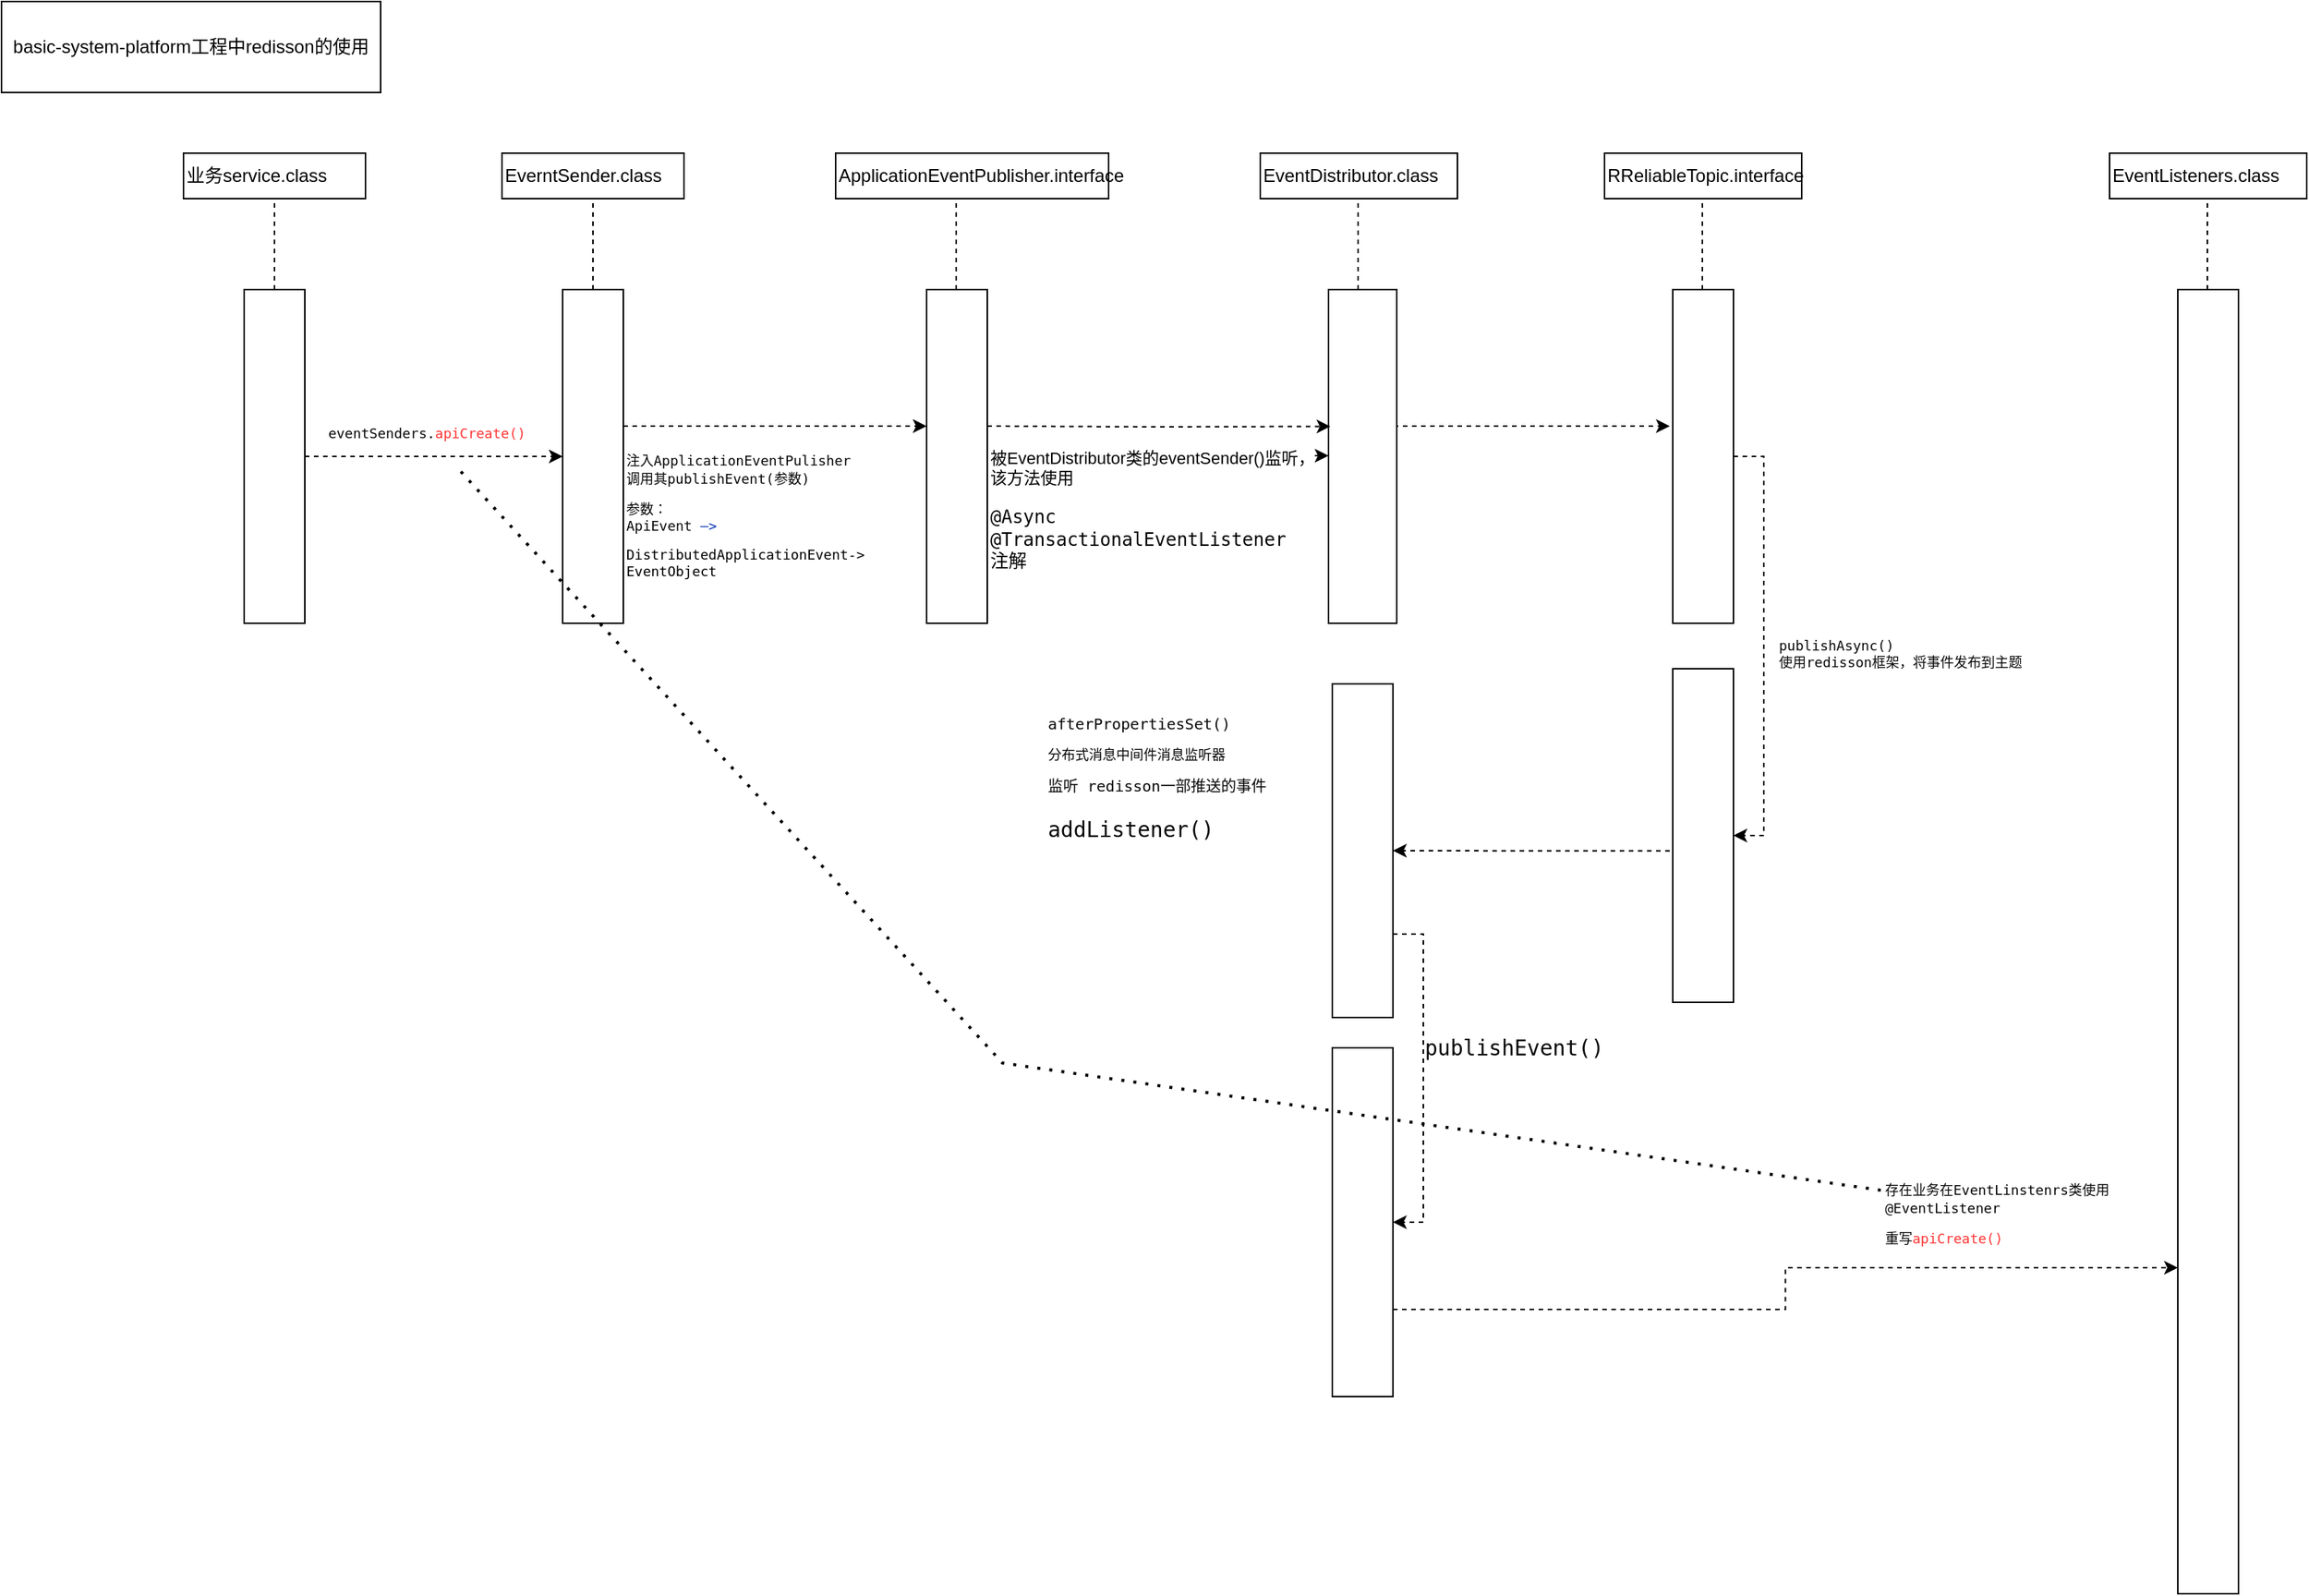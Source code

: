 <mxfile version="20.8.5" type="github">
  <diagram id="lzR9WTqNMokMjlMZCket" name="第 1 页">
    <mxGraphModel dx="1702" dy="458" grid="1" gridSize="10" guides="1" tooltips="1" connect="1" arrows="1" fold="1" page="1" pageScale="1" pageWidth="827" pageHeight="1169" math="0" shadow="0">
      <root>
        <mxCell id="0" />
        <mxCell id="1" parent="0" />
        <mxCell id="b4XzP5kvtJkdpVzACAJ3-1" value="basic-system-platform工程中redisson的使用" style="rounded=0;whiteSpace=wrap;html=1;" parent="1" vertex="1">
          <mxGeometry x="-230" width="250" height="60" as="geometry" />
        </mxCell>
        <mxCell id="b4XzP5kvtJkdpVzACAJ3-2" value="EverntSender.class" style="rounded=0;whiteSpace=wrap;html=1;align=left;" parent="1" vertex="1">
          <mxGeometry x="100" y="100" width="120" height="30" as="geometry" />
        </mxCell>
        <mxCell id="K12D8q6yLpKOAg62nF1a-1" value="ApplicationEventPublisher.interface" style="rounded=0;whiteSpace=wrap;html=1;align=left;" parent="1" vertex="1">
          <mxGeometry x="320" y="100" width="180" height="30" as="geometry" />
        </mxCell>
        <mxCell id="K12D8q6yLpKOAg62nF1a-2" value="&lt;pre style=&quot;background-color:#ffffff;color:#080808;font-family:&#39;JetBrains Mono&#39;,monospace;font-size:13.5pt;&quot;&gt;&lt;br&gt;&lt;/pre&gt;" style="rounded=0;whiteSpace=wrap;html=1;" parent="1" vertex="1">
          <mxGeometry x="140" y="190" width="40" height="220" as="geometry" />
        </mxCell>
        <mxCell id="K12D8q6yLpKOAg62nF1a-3" value="" style="endArrow=none;dashed=1;html=1;rounded=0;entryX=0.5;entryY=1;entryDx=0;entryDy=0;" parent="1" source="K12D8q6yLpKOAg62nF1a-2" target="b4XzP5kvtJkdpVzACAJ3-2" edge="1">
          <mxGeometry width="50" height="50" relative="1" as="geometry">
            <mxPoint x="390" y="300" as="sourcePoint" />
            <mxPoint x="440" y="250" as="targetPoint" />
          </mxGeometry>
        </mxCell>
        <mxCell id="K12D8q6yLpKOAg62nF1a-5" value="" style="rounded=0;whiteSpace=wrap;html=1;" parent="1" vertex="1">
          <mxGeometry x="380" y="190" width="40" height="220" as="geometry" />
        </mxCell>
        <mxCell id="K12D8q6yLpKOAg62nF1a-8" value="" style="endArrow=classic;html=1;rounded=0;exitX=1;exitY=0.409;exitDx=0;exitDy=0;exitPerimeter=0;dashed=1;" parent="1" source="K12D8q6yLpKOAg62nF1a-2" edge="1">
          <mxGeometry width="50" height="50" relative="1" as="geometry">
            <mxPoint x="390" y="240" as="sourcePoint" />
            <mxPoint x="380" y="280" as="targetPoint" />
            <Array as="points">
              <mxPoint x="320" y="280" />
              <mxPoint x="370" y="280" />
            </Array>
          </mxGeometry>
        </mxCell>
        <mxCell id="K12D8q6yLpKOAg62nF1a-10" value="EventDistributor.class" style="rounded=0;whiteSpace=wrap;html=1;align=left;" parent="1" vertex="1">
          <mxGeometry x="600" y="100" width="130" height="30" as="geometry" />
        </mxCell>
        <mxCell id="K12D8q6yLpKOAg62nF1a-11" value="" style="endArrow=classic;html=1;rounded=0;exitX=1;exitY=0.409;exitDx=0;exitDy=0;exitPerimeter=0;dashed=1;" parent="1" edge="1">
          <mxGeometry width="50" height="50" relative="1" as="geometry">
            <mxPoint x="425" y="299.5" as="sourcePoint" />
            <mxPoint x="645" y="299.5" as="targetPoint" />
            <Array as="points">
              <mxPoint x="645" y="299.5" />
            </Array>
          </mxGeometry>
        </mxCell>
        <mxCell id="A1RvcmTsJzPTBe4Mc9q6-1" value="被EventDistributor类的eventSender()监听，&lt;br&gt;该方法使用&lt;br&gt;&lt;pre style=&quot;font-family: &amp;quot;JetBrains Mono&amp;quot;, monospace; font-size: 9pt;&quot;&gt;&lt;div style=&quot;color: rgb(8, 8, 8);&quot;&gt;&lt;span style=&quot;font-size: 9pt; white-space: nowrap;&quot;&gt;@Async&lt;/span&gt;&lt;/div&gt;@TransactionalEventListener&lt;br/&gt;注解&lt;/pre&gt;" style="edgeLabel;html=1;align=left;verticalAlign=middle;resizable=0;points=[];" vertex="1" connectable="0" parent="K12D8q6yLpKOAg62nF1a-11">
          <mxGeometry x="-0.816" y="-3" relative="1" as="geometry">
            <mxPoint x="-25" y="38" as="offset" />
          </mxGeometry>
        </mxCell>
        <mxCell id="K12D8q6yLpKOAg62nF1a-20" style="edgeStyle=orthogonalEdgeStyle;rounded=0;orthogonalLoop=1;jettySize=auto;html=1;exitX=1;exitY=0.5;exitDx=0;exitDy=0;dashed=1;fontSize=9;" parent="1" source="K12D8q6yLpKOAg62nF1a-15" edge="1">
          <mxGeometry relative="1" as="geometry">
            <mxPoint x="870" y="280" as="targetPoint" />
            <Array as="points">
              <mxPoint x="690" y="280" />
            </Array>
          </mxGeometry>
        </mxCell>
        <mxCell id="K12D8q6yLpKOAg62nF1a-15" value="" style="rounded=0;whiteSpace=wrap;html=1;" parent="1" vertex="1">
          <mxGeometry x="645" y="190" width="45" height="220" as="geometry" />
        </mxCell>
        <mxCell id="K12D8q6yLpKOAg62nF1a-16" value="" style="endArrow=none;dashed=1;html=1;rounded=0;entryX=0.5;entryY=1;entryDx=0;entryDy=0;" parent="1" edge="1">
          <mxGeometry width="50" height="50" relative="1" as="geometry">
            <mxPoint x="664.5" y="190" as="sourcePoint" />
            <mxPoint x="664.5" y="130" as="targetPoint" />
          </mxGeometry>
        </mxCell>
        <mxCell id="K12D8q6yLpKOAg62nF1a-17" value="RReliableTopic.interface" style="rounded=0;whiteSpace=wrap;html=1;align=left;" parent="1" vertex="1">
          <mxGeometry x="827" y="100" width="130" height="30" as="geometry" />
        </mxCell>
        <mxCell id="K12D8q6yLpKOAg62nF1a-22" style="edgeStyle=orthogonalEdgeStyle;rounded=0;orthogonalLoop=1;jettySize=auto;html=1;exitX=1;exitY=0.5;exitDx=0;exitDy=0;dashed=1;fontSize=9;entryX=1;entryY=0.5;entryDx=0;entryDy=0;" parent="1" source="K12D8q6yLpKOAg62nF1a-18" target="K12D8q6yLpKOAg62nF1a-23" edge="1">
          <mxGeometry relative="1" as="geometry">
            <mxPoint x="940" y="530" as="targetPoint" />
          </mxGeometry>
        </mxCell>
        <mxCell id="K12D8q6yLpKOAg62nF1a-18" value="" style="rounded=0;whiteSpace=wrap;html=1;" parent="1" vertex="1">
          <mxGeometry x="872" y="190" width="40" height="220" as="geometry" />
        </mxCell>
        <mxCell id="K12D8q6yLpKOAg62nF1a-19" value="" style="endArrow=none;dashed=1;html=1;rounded=0;entryX=0.5;entryY=1;entryDx=0;entryDy=0;" parent="1" edge="1">
          <mxGeometry width="50" height="50" relative="1" as="geometry">
            <mxPoint x="891.5" y="190" as="sourcePoint" />
            <mxPoint x="891.5" y="130" as="targetPoint" />
          </mxGeometry>
        </mxCell>
        <mxCell id="K12D8q6yLpKOAg62nF1a-23" value="" style="rounded=0;whiteSpace=wrap;html=1;" parent="1" vertex="1">
          <mxGeometry x="872" y="440" width="40" height="220" as="geometry" />
        </mxCell>
        <mxCell id="K12D8q6yLpKOAg62nF1a-25" value="&lt;pre style=&quot;background-color: rgb(255, 255, 255); color: rgb(8, 8, 8); font-family: &amp;quot;JetBrains Mono&amp;quot;, monospace; font-size: 9px;&quot;&gt;publishAsync()&lt;br/&gt;使用redisson框架，将事件发布到主题&lt;/pre&gt;" style="text;html=1;align=left;verticalAlign=middle;resizable=0;points=[];autosize=1;strokeColor=none;fillColor=none;fontSize=9;" parent="1" vertex="1">
          <mxGeometry x="940" y="400" width="240" height="60" as="geometry" />
        </mxCell>
        <mxCell id="K12D8q6yLpKOAg62nF1a-27" value="" style="endArrow=none;dashed=1;html=1;rounded=0;entryX=0.5;entryY=1;entryDx=0;entryDy=0;" parent="1" edge="1">
          <mxGeometry width="50" height="50" relative="1" as="geometry">
            <mxPoint x="399.5" y="190" as="sourcePoint" />
            <mxPoint x="399.5" y="130" as="targetPoint" />
          </mxGeometry>
        </mxCell>
        <mxCell id="K12D8q6yLpKOAg62nF1a-28" value="" style="rounded=0;whiteSpace=wrap;html=1;" parent="1" vertex="1">
          <mxGeometry x="647.5" y="450" width="40" height="220" as="geometry" />
        </mxCell>
        <mxCell id="K12D8q6yLpKOAg62nF1a-29" style="edgeStyle=orthogonalEdgeStyle;rounded=0;orthogonalLoop=1;jettySize=auto;html=1;exitX=-0.05;exitY=0.546;exitDx=0;exitDy=0;dashed=1;fontSize=9;entryX=1;entryY=0.5;entryDx=0;entryDy=0;exitPerimeter=0;" parent="1" source="K12D8q6yLpKOAg62nF1a-23" target="K12D8q6yLpKOAg62nF1a-28" edge="1">
          <mxGeometry relative="1" as="geometry">
            <mxPoint x="930" y="850" as="targetPoint" />
            <mxPoint x="930" y="600" as="sourcePoint" />
          </mxGeometry>
        </mxCell>
        <mxCell id="K12D8q6yLpKOAg62nF1a-30" value="&lt;pre style=&quot;background-color: rgb(255, 255, 255); color: rgb(8, 8, 8); font-family: &amp;quot;JetBrains Mono&amp;quot;, monospace;&quot;&gt;&lt;font size=&quot;1&quot;&gt;afterPropertiesSet()&lt;br&gt;&lt;/font&gt;&lt;pre style=&quot;font-family: 宋体, monospace;&quot;&gt;&lt;font style=&quot;font-size: 9px;&quot;&gt;分布式消息中间件消息监听器&lt;/font&gt;&lt;/pre&gt;&lt;font size=&quot;1&quot;&gt;&lt;div style=&quot;&quot;&gt;监听 redisson一部推送的事件&lt;br&gt;&lt;pre style=&quot;font-family: &amp;quot;JetBrains Mono&amp;quot;, monospace; font-size: 10.5pt;&quot;&gt;addListener()&lt;/pre&gt;&lt;/div&gt;&lt;/font&gt;&lt;/pre&gt;" style="text;html=1;align=left;verticalAlign=middle;resizable=0;points=[];autosize=1;strokeColor=none;fillColor=none;fontSize=9;" parent="1" vertex="1">
          <mxGeometry x="457.5" y="450" width="200" height="130" as="geometry" />
        </mxCell>
        <mxCell id="K12D8q6yLpKOAg62nF1a-35" style="edgeStyle=orthogonalEdgeStyle;rounded=0;orthogonalLoop=1;jettySize=auto;html=1;exitX=1;exitY=0.75;exitDx=0;exitDy=0;dashed=1;fontSize=9;entryX=0;entryY=0.75;entryDx=0;entryDy=0;" parent="1" source="K12D8q6yLpKOAg62nF1a-31" target="K12D8q6yLpKOAg62nF1a-37" edge="1">
          <mxGeometry relative="1" as="geometry">
            <mxPoint x="1210" y="855" as="targetPoint" />
          </mxGeometry>
        </mxCell>
        <mxCell id="K12D8q6yLpKOAg62nF1a-31" value="" style="rounded=0;whiteSpace=wrap;html=1;" parent="1" vertex="1">
          <mxGeometry x="647.5" y="690" width="40" height="230" as="geometry" />
        </mxCell>
        <mxCell id="K12D8q6yLpKOAg62nF1a-32" style="edgeStyle=orthogonalEdgeStyle;rounded=0;orthogonalLoop=1;jettySize=auto;html=1;exitX=1;exitY=0.75;exitDx=0;exitDy=0;dashed=1;fontSize=9;entryX=1;entryY=0.5;entryDx=0;entryDy=0;" parent="1" source="K12D8q6yLpKOAg62nF1a-28" target="K12D8q6yLpKOAg62nF1a-31" edge="1">
          <mxGeometry relative="1" as="geometry">
            <mxPoint x="930" y="1045" as="targetPoint" />
            <mxPoint x="930" y="850" as="sourcePoint" />
          </mxGeometry>
        </mxCell>
        <mxCell id="K12D8q6yLpKOAg62nF1a-34" value="&lt;pre style=&quot;background-color:#ffffff;color:#080808;font-family:&#39;JetBrains Mono&#39;,monospace;font-size:10.5pt;&quot;&gt;publishEvent()&lt;/pre&gt;" style="text;html=1;align=center;verticalAlign=middle;resizable=0;points=[];autosize=1;strokeColor=none;fillColor=none;fontSize=9;" parent="1" vertex="1">
          <mxGeometry x="707" y="660" width="120" height="60" as="geometry" />
        </mxCell>
        <mxCell id="K12D8q6yLpKOAg62nF1a-36" value="EventListeners.class" style="rounded=0;whiteSpace=wrap;html=1;align=left;" parent="1" vertex="1">
          <mxGeometry x="1160" y="100" width="130" height="30" as="geometry" />
        </mxCell>
        <mxCell id="K12D8q6yLpKOAg62nF1a-37" value="" style="rounded=0;whiteSpace=wrap;html=1;" parent="1" vertex="1">
          <mxGeometry x="1205" y="190" width="40" height="860" as="geometry" />
        </mxCell>
        <mxCell id="K12D8q6yLpKOAg62nF1a-38" value="" style="endArrow=none;dashed=1;html=1;rounded=0;entryX=0.5;entryY=1;entryDx=0;entryDy=0;" parent="1" edge="1">
          <mxGeometry width="50" height="50" relative="1" as="geometry">
            <mxPoint x="1224.5" y="190" as="sourcePoint" />
            <mxPoint x="1224.5" y="130" as="targetPoint" />
          </mxGeometry>
        </mxCell>
        <mxCell id="K12D8q6yLpKOAg62nF1a-41" value="&lt;pre style=&quot;border-color: var(--border-color); font-family: &amp;quot;JetBrains Mono&amp;quot;, monospace; font-size: 9px;&quot;&gt;&lt;font color=&quot;#080808&quot;&gt;注入ApplicationEventPulisher&lt;br/&gt;调用其publishEvent(参数)&lt;/font&gt;&lt;font size=&quot;1&quot; color=&quot;#080808&quot;&gt;&lt;br style=&quot;font-size: 9px;&quot;&gt;&lt;/font&gt;&lt;pre style=&quot;background-color: rgb(255, 255, 255); font-family: &amp;quot;JetBrains Mono&amp;quot;, monospace; font-size: 9px;&quot;&gt;&lt;font color=&quot;#080808&quot;&gt;参数：&lt;br&gt;ApiEvent &lt;/font&gt;&lt;font color=&quot;#0033b3&quot;&gt;—&amp;gt;&lt;/font&gt;&lt;/pre&gt;&lt;pre style=&quot;background-color: rgb(255, 255, 255); font-family: &amp;quot;JetBrains Mono&amp;quot;, monospace; font-size: 9px;&quot;&gt;&lt;span style=&quot;color: rgb(0, 0, 0); font-size: 9px;&quot;&gt;DistributedApplicationEvent-&amp;gt;&lt;br&gt;EventObject&lt;/span&gt;&lt;/pre&gt;&lt;font size=&quot;1&quot; color=&quot;#080808&quot;&gt;&lt;br style=&quot;font-size: 9px;&quot;&gt;&lt;/font&gt;&lt;/pre&gt;" style="text;html=1;align=left;verticalAlign=middle;resizable=0;points=[];autosize=1;strokeColor=none;fillColor=none;fontSize=9;" parent="1" vertex="1">
          <mxGeometry x="180" y="270" width="210" height="160" as="geometry" />
        </mxCell>
        <mxCell id="K12D8q6yLpKOAg62nF1a-43" value="业务service.class" style="rounded=0;whiteSpace=wrap;html=1;align=left;" parent="1" vertex="1">
          <mxGeometry x="-110" y="100" width="120" height="30" as="geometry" />
        </mxCell>
        <mxCell id="K12D8q6yLpKOAg62nF1a-46" style="edgeStyle=orthogonalEdgeStyle;rounded=0;orthogonalLoop=1;jettySize=auto;html=1;exitX=1;exitY=0.5;exitDx=0;exitDy=0;entryX=0;entryY=0.5;entryDx=0;entryDy=0;dashed=1;fontSize=9;" parent="1" source="K12D8q6yLpKOAg62nF1a-44" target="K12D8q6yLpKOAg62nF1a-2" edge="1">
          <mxGeometry relative="1" as="geometry" />
        </mxCell>
        <mxCell id="K12D8q6yLpKOAg62nF1a-44" value="&lt;pre style=&quot;background-color:#ffffff;color:#080808;font-family:&#39;JetBrains Mono&#39;,monospace;font-size:13.5pt;&quot;&gt;&lt;br&gt;&lt;/pre&gt;" style="rounded=0;whiteSpace=wrap;html=1;" parent="1" vertex="1">
          <mxGeometry x="-70" y="190" width="40" height="220" as="geometry" />
        </mxCell>
        <mxCell id="K12D8q6yLpKOAg62nF1a-45" value="" style="endArrow=none;dashed=1;html=1;rounded=0;entryX=0.5;entryY=1;entryDx=0;entryDy=0;" parent="1" source="K12D8q6yLpKOAg62nF1a-44" target="K12D8q6yLpKOAg62nF1a-43" edge="1">
          <mxGeometry width="50" height="50" relative="1" as="geometry">
            <mxPoint x="180" y="300" as="sourcePoint" />
            <mxPoint x="230" y="250" as="targetPoint" />
          </mxGeometry>
        </mxCell>
        <mxCell id="K12D8q6yLpKOAg62nF1a-47" value="&lt;pre style=&quot;background-color: rgb(255, 255, 255); font-family: &amp;quot;JetBrains Mono&amp;quot;, monospace; font-size: 9px;&quot;&gt;&lt;span style=&quot;color: rgb(8, 8, 8);&quot;&gt;eventSenders.&lt;/span&gt;&lt;font color=&quot;#ff3333&quot;&gt;apiCreate()&lt;/font&gt;&lt;/pre&gt;" style="text;html=1;align=center;verticalAlign=middle;resizable=0;points=[];autosize=1;strokeColor=none;fillColor=none;fontSize=9;" parent="1" vertex="1">
          <mxGeometry x="-40" y="260" width="180" height="50" as="geometry" />
        </mxCell>
        <mxCell id="K12D8q6yLpKOAg62nF1a-48" value="&lt;pre style=&quot;background-color: rgb(255, 255, 255); font-family: &amp;quot;JetBrains Mono&amp;quot;, monospace; font-size: 9px;&quot;&gt;&lt;font color=&quot;#080808&quot;&gt;存在业务在EventLinstenrs类使用&lt;br/&gt;@EventListener&lt;/font&gt;&lt;font size=&quot;1&quot; color=&quot;#080808&quot;&gt;&lt;br style=&quot;font-size: 9px;&quot;&gt;&lt;/font&gt;&lt;pre style=&quot;font-family: &amp;quot;JetBrains Mono&amp;quot;, monospace; font-size: 9px;&quot;&gt;&lt;font color=&quot;#080808&quot;&gt;重写&lt;/font&gt;apiCreate()&lt;/pre&gt;&lt;/pre&gt;" style="text;html=1;align=left;verticalAlign=middle;resizable=0;points=[];autosize=1;strokeColor=none;fillColor=none;fontSize=9;fontColor=#FF3333;" parent="1" vertex="1">
          <mxGeometry x="1010" y="760" width="220" height="80" as="geometry" />
        </mxCell>
        <mxCell id="K12D8q6yLpKOAg62nF1a-49" value="" style="endArrow=none;dashed=1;html=1;dashPattern=1 3;strokeWidth=2;rounded=0;fontSize=9;fontColor=#FF3333;" parent="1" source="K12D8q6yLpKOAg62nF1a-47" target="K12D8q6yLpKOAg62nF1a-48" edge="1">
          <mxGeometry width="50" height="50" relative="1" as="geometry">
            <mxPoint x="700" y="580" as="sourcePoint" />
            <mxPoint x="750" y="530" as="targetPoint" />
            <Array as="points">
              <mxPoint x="430" y="700" />
            </Array>
          </mxGeometry>
        </mxCell>
        <mxCell id="A1RvcmTsJzPTBe4Mc9q6-3" style="edgeStyle=orthogonalEdgeStyle;rounded=0;orthogonalLoop=1;jettySize=auto;html=1;exitX=1;exitY=0.5;exitDx=0;exitDy=0;dashed=1;fontSize=9;entryX=0.027;entryY=0.41;entryDx=0;entryDy=0;entryPerimeter=0;" edge="1" parent="1" target="K12D8q6yLpKOAg62nF1a-15">
          <mxGeometry relative="1" as="geometry">
            <mxPoint x="600" y="280" as="targetPoint" />
            <mxPoint x="420" y="280" as="sourcePoint" />
          </mxGeometry>
        </mxCell>
      </root>
    </mxGraphModel>
  </diagram>
</mxfile>
